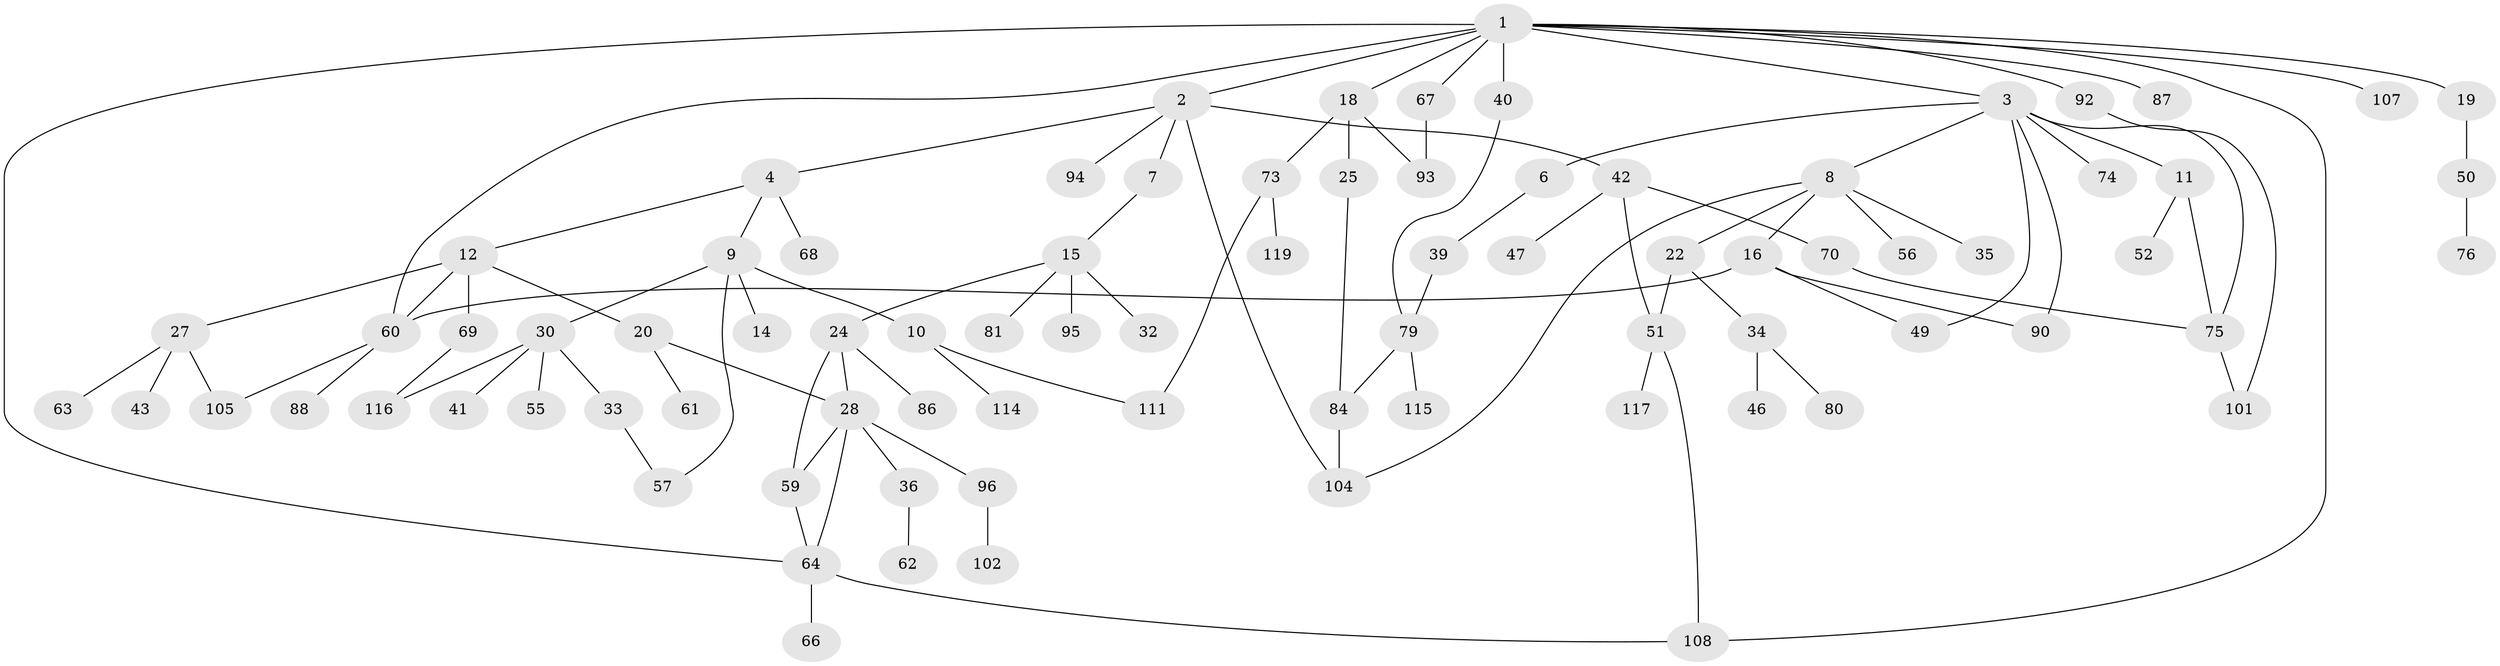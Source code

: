 // Generated by graph-tools (version 1.1) at 2025/23/03/03/25 07:23:34]
// undirected, 82 vertices, 104 edges
graph export_dot {
graph [start="1"]
  node [color=gray90,style=filled];
  1 [super="+13"];
  2 [super="+29"];
  3 [super="+5"];
  4;
  6 [super="+31"];
  7;
  8 [super="+17"];
  9 [super="+21"];
  10 [super="+72"];
  11 [super="+44"];
  12 [super="+53"];
  14;
  15 [super="+26"];
  16 [super="+106"];
  18 [super="+23"];
  19;
  20;
  22;
  24 [super="+45"];
  25 [super="+58"];
  27 [super="+99"];
  28 [super="+48"];
  30 [super="+37"];
  32;
  33 [super="+65"];
  34 [super="+38"];
  35;
  36;
  39 [super="+71"];
  40 [super="+98"];
  41;
  42;
  43;
  46;
  47;
  49;
  50;
  51 [super="+54"];
  52;
  55;
  56;
  57 [super="+103"];
  59 [super="+78"];
  60 [super="+83"];
  61;
  62;
  63;
  64 [super="+82"];
  66;
  67;
  68;
  69;
  70 [super="+77"];
  73;
  74 [super="+100"];
  75 [super="+85"];
  76;
  79 [super="+91"];
  80;
  81 [super="+97"];
  84 [super="+89"];
  86;
  87;
  88;
  90;
  92;
  93;
  94;
  95 [super="+110"];
  96;
  101;
  102;
  104 [super="+112"];
  105;
  107;
  108 [super="+109"];
  111 [super="+113"];
  114;
  115;
  116 [super="+118"];
  117;
  119;
  1 -- 2;
  1 -- 3;
  1 -- 18;
  1 -- 19;
  1 -- 40;
  1 -- 60 [weight=2];
  1 -- 67;
  1 -- 87;
  1 -- 92;
  1 -- 107;
  1 -- 108;
  1 -- 64;
  2 -- 4;
  2 -- 7;
  2 -- 42;
  2 -- 94;
  2 -- 104;
  3 -- 6;
  3 -- 8;
  3 -- 49;
  3 -- 74;
  3 -- 75;
  3 -- 11;
  3 -- 90;
  4 -- 9;
  4 -- 12;
  4 -- 68;
  6 -- 39;
  7 -- 15;
  8 -- 16;
  8 -- 35;
  8 -- 104;
  8 -- 56;
  8 -- 22;
  9 -- 10;
  9 -- 14;
  9 -- 30;
  9 -- 57;
  10 -- 114;
  10 -- 111;
  11 -- 75;
  11 -- 52;
  12 -- 20;
  12 -- 27;
  12 -- 60;
  12 -- 69;
  15 -- 24;
  15 -- 81;
  15 -- 32;
  15 -- 95;
  16 -- 60;
  16 -- 49;
  16 -- 90;
  18 -- 73;
  18 -- 93;
  18 -- 25;
  19 -- 50;
  20 -- 28;
  20 -- 61;
  22 -- 34;
  22 -- 51;
  24 -- 86;
  24 -- 59;
  24 -- 28;
  25 -- 84;
  27 -- 43;
  27 -- 63;
  27 -- 105;
  28 -- 36;
  28 -- 59;
  28 -- 96;
  28 -- 64;
  30 -- 33;
  30 -- 41;
  30 -- 55;
  30 -- 116;
  33 -- 57;
  34 -- 46;
  34 -- 80;
  36 -- 62;
  39 -- 79;
  40 -- 79;
  42 -- 47;
  42 -- 70 [weight=2];
  42 -- 51;
  50 -- 76;
  51 -- 117;
  51 -- 108;
  59 -- 64;
  60 -- 105;
  60 -- 88;
  64 -- 66;
  64 -- 108;
  67 -- 93;
  69 -- 116;
  70 -- 75;
  73 -- 111;
  73 -- 119;
  75 -- 101;
  79 -- 115;
  79 -- 84;
  84 -- 104;
  92 -- 101;
  96 -- 102;
}
